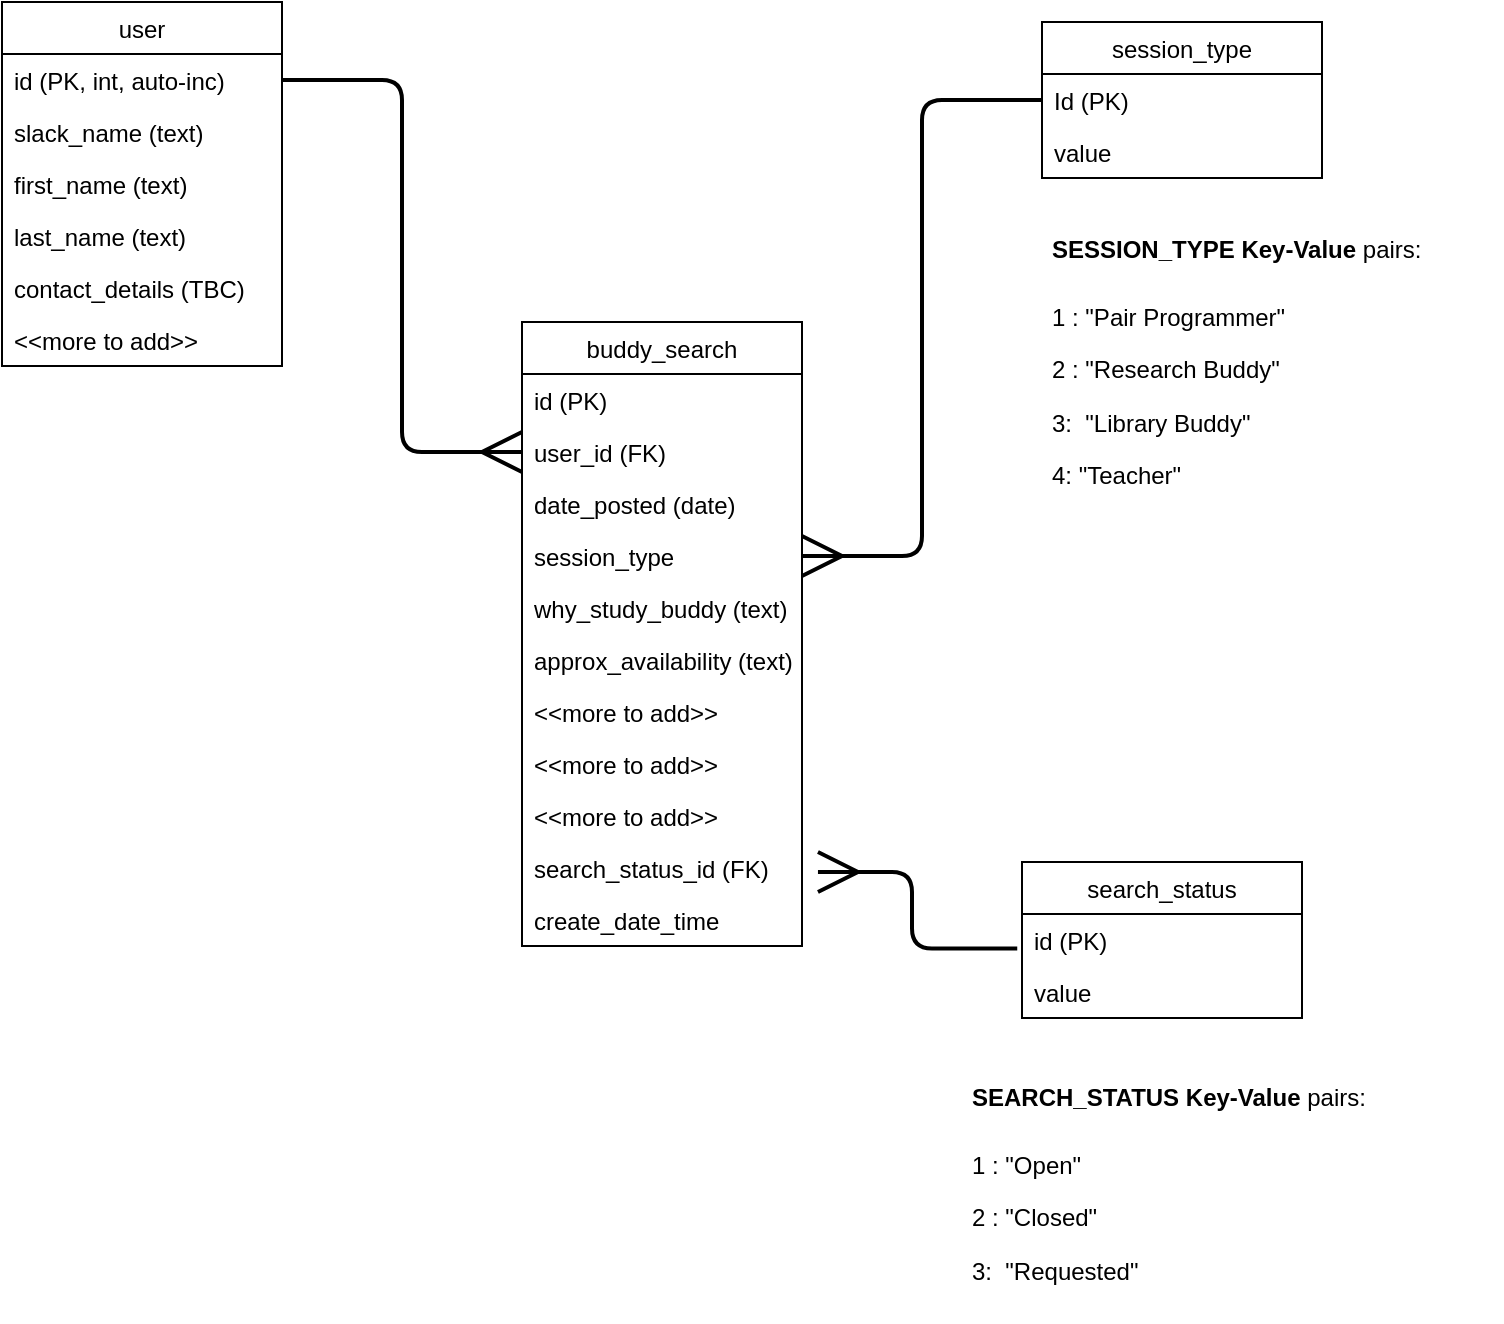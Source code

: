 <mxfile>
    <diagram id="Xs58Pvh6RjkQ11Z0AB3d" name="version 2">
        <mxGraphModel dx="720" dy="677" grid="1" gridSize="10" guides="1" tooltips="1" connect="1" arrows="1" fold="1" page="1" pageScale="1" pageWidth="827" pageHeight="1169" math="0" shadow="0">
            <root>
                <mxCell id="cBsT70-VkCa48GskTVAl-0"/>
                <mxCell id="cBsT70-VkCa48GskTVAl-1" parent="cBsT70-VkCa48GskTVAl-0"/>
                <mxCell id="aaPiNDTLLXsjiJlTTiMd-0" value="buddy_search" style="swimlane;fontStyle=0;childLayout=stackLayout;horizontal=1;startSize=26;fillColor=none;horizontalStack=0;resizeParent=1;resizeParentMax=0;resizeLast=0;collapsible=1;marginBottom=0;" parent="cBsT70-VkCa48GskTVAl-1" vertex="1">
                    <mxGeometry x="300" y="200" width="140" height="312" as="geometry"/>
                </mxCell>
                <mxCell id="aaPiNDTLLXsjiJlTTiMd-1" value="id (PK)" style="text;strokeColor=none;fillColor=none;align=left;verticalAlign=top;spacingLeft=4;spacingRight=4;overflow=hidden;rotatable=0;points=[[0,0.5],[1,0.5]];portConstraint=eastwest;" parent="aaPiNDTLLXsjiJlTTiMd-0" vertex="1">
                    <mxGeometry y="26" width="140" height="26" as="geometry"/>
                </mxCell>
                <mxCell id="aaPiNDTLLXsjiJlTTiMd-2" value="user_id (FK)" style="text;strokeColor=none;fillColor=none;align=left;verticalAlign=top;spacingLeft=4;spacingRight=4;overflow=hidden;rotatable=0;points=[[0,0.5],[1,0.5]];portConstraint=eastwest;" parent="aaPiNDTLLXsjiJlTTiMd-0" vertex="1">
                    <mxGeometry y="52" width="140" height="26" as="geometry"/>
                </mxCell>
                <mxCell id="aaPiNDTLLXsjiJlTTiMd-3" value="date_posted (date)" style="text;strokeColor=none;fillColor=none;align=left;verticalAlign=top;spacingLeft=4;spacingRight=4;overflow=hidden;rotatable=0;points=[[0,0.5],[1,0.5]];portConstraint=eastwest;" parent="aaPiNDTLLXsjiJlTTiMd-0" vertex="1">
                    <mxGeometry y="78" width="140" height="26" as="geometry"/>
                </mxCell>
                <mxCell id="aaPiNDTLLXsjiJlTTiMd-4" value="session_type" style="text;strokeColor=none;fillColor=none;align=left;verticalAlign=top;spacingLeft=4;spacingRight=4;overflow=hidden;rotatable=0;points=[[0,0.5],[1,0.5]];portConstraint=eastwest;" parent="aaPiNDTLLXsjiJlTTiMd-0" vertex="1">
                    <mxGeometry y="104" width="140" height="26" as="geometry"/>
                </mxCell>
                <mxCell id="aaPiNDTLLXsjiJlTTiMd-5" value="why_study_buddy (text)" style="text;strokeColor=none;fillColor=none;align=left;verticalAlign=top;spacingLeft=4;spacingRight=4;overflow=hidden;rotatable=0;points=[[0,0.5],[1,0.5]];portConstraint=eastwest;" parent="aaPiNDTLLXsjiJlTTiMd-0" vertex="1">
                    <mxGeometry y="130" width="140" height="26" as="geometry"/>
                </mxCell>
                <mxCell id="aaPiNDTLLXsjiJlTTiMd-7" value="approx_availability (text)" style="text;strokeColor=none;fillColor=none;align=left;verticalAlign=top;spacingLeft=4;spacingRight=4;overflow=hidden;rotatable=0;points=[[0,0.5],[1,0.5]];portConstraint=eastwest;" parent="aaPiNDTLLXsjiJlTTiMd-0" vertex="1">
                    <mxGeometry y="156" width="140" height="26" as="geometry"/>
                </mxCell>
                <mxCell id="aaPiNDTLLXsjiJlTTiMd-41" value="&lt;&lt;more to add&gt;&gt;" style="text;strokeColor=none;fillColor=none;align=left;verticalAlign=top;spacingLeft=4;spacingRight=4;overflow=hidden;rotatable=0;points=[[0,0.5],[1,0.5]];portConstraint=eastwest;" parent="aaPiNDTLLXsjiJlTTiMd-0" vertex="1">
                    <mxGeometry y="182" width="140" height="26" as="geometry"/>
                </mxCell>
                <mxCell id="aaPiNDTLLXsjiJlTTiMd-43" value="&lt;&lt;more to add&gt;&gt;" style="text;strokeColor=none;fillColor=none;align=left;verticalAlign=top;spacingLeft=4;spacingRight=4;overflow=hidden;rotatable=0;points=[[0,0.5],[1,0.5]];portConstraint=eastwest;" parent="aaPiNDTLLXsjiJlTTiMd-0" vertex="1">
                    <mxGeometry y="208" width="140" height="26" as="geometry"/>
                </mxCell>
                <mxCell id="aaPiNDTLLXsjiJlTTiMd-42" value="&lt;&lt;more to add&gt;&gt;" style="text;strokeColor=none;fillColor=none;align=left;verticalAlign=top;spacingLeft=4;spacingRight=4;overflow=hidden;rotatable=0;points=[[0,0.5],[1,0.5]];portConstraint=eastwest;" parent="aaPiNDTLLXsjiJlTTiMd-0" vertex="1">
                    <mxGeometry y="234" width="140" height="26" as="geometry"/>
                </mxCell>
                <mxCell id="aaPiNDTLLXsjiJlTTiMd-14" value="search_status_id (FK)" style="text;strokeColor=none;fillColor=none;align=left;verticalAlign=top;spacingLeft=4;spacingRight=4;overflow=hidden;rotatable=0;points=[[0,0.5],[1,0.5]];portConstraint=eastwest;" parent="aaPiNDTLLXsjiJlTTiMd-0" vertex="1">
                    <mxGeometry y="260" width="140" height="26" as="geometry"/>
                </mxCell>
                <mxCell id="aaPiNDTLLXsjiJlTTiMd-15" value="create_date_time&#10;" style="text;strokeColor=none;fillColor=none;align=left;verticalAlign=top;spacingLeft=4;spacingRight=4;overflow=hidden;rotatable=0;points=[[0,0.5],[1,0.5]];portConstraint=eastwest;" parent="aaPiNDTLLXsjiJlTTiMd-0" vertex="1">
                    <mxGeometry y="286" width="140" height="26" as="geometry"/>
                </mxCell>
                <mxCell id="aaPiNDTLLXsjiJlTTiMd-17" style="edgeStyle=orthogonalEdgeStyle;html=1;entryX=0;entryY=0.5;entryDx=0;entryDy=0;endArrow=ERmany;endFill=0;strokeWidth=2;endSize=17;startSize=0;jumpSize=0;exitX=1;exitY=0.5;exitDx=0;exitDy=0;" parent="cBsT70-VkCa48GskTVAl-1" source="aaPiNDTLLXsjiJlTTiMd-19" target="aaPiNDTLLXsjiJlTTiMd-2" edge="1">
                    <mxGeometry relative="1" as="geometry"/>
                </mxCell>
                <mxCell id="aaPiNDTLLXsjiJlTTiMd-18" value="user" style="swimlane;fontStyle=0;childLayout=stackLayout;horizontal=1;startSize=26;fillColor=none;horizontalStack=0;resizeParent=1;resizeParentMax=0;resizeLast=0;collapsible=1;marginBottom=0;" parent="cBsT70-VkCa48GskTVAl-1" vertex="1">
                    <mxGeometry x="40" y="40" width="140" height="182" as="geometry"/>
                </mxCell>
                <mxCell id="aaPiNDTLLXsjiJlTTiMd-19" value="id (PK, int, auto-inc)" style="text;strokeColor=none;fillColor=none;align=left;verticalAlign=top;spacingLeft=4;spacingRight=4;overflow=hidden;rotatable=0;points=[[0,0.5],[1,0.5]];portConstraint=eastwest;" parent="aaPiNDTLLXsjiJlTTiMd-18" vertex="1">
                    <mxGeometry y="26" width="140" height="26" as="geometry"/>
                </mxCell>
                <mxCell id="aaPiNDTLLXsjiJlTTiMd-32" value="slack_name (text)" style="text;strokeColor=none;fillColor=none;align=left;verticalAlign=top;spacingLeft=4;spacingRight=4;overflow=hidden;rotatable=0;points=[[0,0.5],[1,0.5]];portConstraint=eastwest;" parent="aaPiNDTLLXsjiJlTTiMd-18" vertex="1">
                    <mxGeometry y="52" width="140" height="26" as="geometry"/>
                </mxCell>
                <mxCell id="aaPiNDTLLXsjiJlTTiMd-21" value="first_name (text)" style="text;strokeColor=none;fillColor=none;align=left;verticalAlign=top;spacingLeft=4;spacingRight=4;overflow=hidden;rotatable=0;points=[[0,0.5],[1,0.5]];portConstraint=eastwest;" parent="aaPiNDTLLXsjiJlTTiMd-18" vertex="1">
                    <mxGeometry y="78" width="140" height="26" as="geometry"/>
                </mxCell>
                <mxCell id="aaPiNDTLLXsjiJlTTiMd-22" value="last_name (text)" style="text;strokeColor=none;fillColor=none;align=left;verticalAlign=top;spacingLeft=4;spacingRight=4;overflow=hidden;rotatable=0;points=[[0,0.5],[1,0.5]];portConstraint=eastwest;" parent="aaPiNDTLLXsjiJlTTiMd-18" vertex="1">
                    <mxGeometry y="104" width="140" height="26" as="geometry"/>
                </mxCell>
                <mxCell id="aaPiNDTLLXsjiJlTTiMd-23" value="contact_details (TBC)" style="text;strokeColor=none;fillColor=none;align=left;verticalAlign=top;spacingLeft=4;spacingRight=4;overflow=hidden;rotatable=0;points=[[0,0.5],[1,0.5]];portConstraint=eastwest;" parent="aaPiNDTLLXsjiJlTTiMd-18" vertex="1">
                    <mxGeometry y="130" width="140" height="26" as="geometry"/>
                </mxCell>
                <mxCell id="aaPiNDTLLXsjiJlTTiMd-40" value="&lt;&lt;more to add&gt;&gt;" style="text;strokeColor=none;fillColor=none;align=left;verticalAlign=top;spacingLeft=4;spacingRight=4;overflow=hidden;rotatable=0;points=[[0,0.5],[1,0.5]];portConstraint=eastwest;" parent="aaPiNDTLLXsjiJlTTiMd-18" vertex="1">
                    <mxGeometry y="156" width="140" height="26" as="geometry"/>
                </mxCell>
                <mxCell id="aaPiNDTLLXsjiJlTTiMd-24" value="search_status" style="swimlane;fontStyle=0;childLayout=stackLayout;horizontal=1;startSize=26;fillColor=none;horizontalStack=0;resizeParent=1;resizeParentMax=0;resizeLast=0;collapsible=1;marginBottom=0;" parent="cBsT70-VkCa48GskTVAl-1" vertex="1">
                    <mxGeometry x="550" y="470" width="140" height="78" as="geometry">
                        <mxRectangle x="580" y="200" width="140" height="26" as="alternateBounds"/>
                    </mxGeometry>
                </mxCell>
                <mxCell id="aaPiNDTLLXsjiJlTTiMd-25" value="id (PK)" style="text;strokeColor=none;fillColor=none;align=left;verticalAlign=top;spacingLeft=4;spacingRight=4;overflow=hidden;rotatable=0;points=[[0,0.5],[1,0.5]];portConstraint=eastwest;" parent="aaPiNDTLLXsjiJlTTiMd-24" vertex="1">
                    <mxGeometry y="26" width="140" height="26" as="geometry"/>
                </mxCell>
                <mxCell id="aaPiNDTLLXsjiJlTTiMd-26" value="value" style="text;strokeColor=none;fillColor=none;align=left;verticalAlign=top;spacingLeft=4;spacingRight=4;overflow=hidden;rotatable=0;points=[[0,0.5],[1,0.5]];portConstraint=eastwest;" parent="aaPiNDTLLXsjiJlTTiMd-24" vertex="1">
                    <mxGeometry y="52" width="140" height="26" as="geometry"/>
                </mxCell>
                <mxCell id="aaPiNDTLLXsjiJlTTiMd-31" style="edgeStyle=orthogonalEdgeStyle;html=1;endArrow=ERmany;endFill=0;strokeWidth=2;endSize=17;startSize=0;jumpSize=0;entryX=1.057;entryY=0.577;entryDx=0;entryDy=0;entryPerimeter=0;exitX=-0.017;exitY=0.662;exitDx=0;exitDy=0;exitPerimeter=0;" parent="cBsT70-VkCa48GskTVAl-1" source="aaPiNDTLLXsjiJlTTiMd-25" target="aaPiNDTLLXsjiJlTTiMd-14" edge="1">
                    <mxGeometry relative="1" as="geometry">
                        <mxPoint x="580" y="199.0" as="sourcePoint"/>
                        <mxPoint x="530" y="330" as="targetPoint"/>
                    </mxGeometry>
                </mxCell>
                <mxCell id="aaPiNDTLLXsjiJlTTiMd-33" value="session_type" style="swimlane;fontStyle=0;childLayout=stackLayout;horizontal=1;startSize=26;fillColor=none;horizontalStack=0;resizeParent=1;resizeParentMax=0;resizeLast=0;collapsible=1;marginBottom=0;" parent="cBsT70-VkCa48GskTVAl-1" vertex="1">
                    <mxGeometry x="560" y="50" width="140" height="78" as="geometry">
                        <mxRectangle x="580" y="200" width="140" height="26" as="alternateBounds"/>
                    </mxGeometry>
                </mxCell>
                <mxCell id="aaPiNDTLLXsjiJlTTiMd-34" value="Id (PK)" style="text;strokeColor=none;fillColor=none;align=left;verticalAlign=top;spacingLeft=4;spacingRight=4;overflow=hidden;rotatable=0;points=[[0,0.5],[1,0.5]];portConstraint=eastwest;" parent="aaPiNDTLLXsjiJlTTiMd-33" vertex="1">
                    <mxGeometry y="26" width="140" height="26" as="geometry"/>
                </mxCell>
                <mxCell id="aaPiNDTLLXsjiJlTTiMd-35" value="value" style="text;strokeColor=none;fillColor=none;align=left;verticalAlign=top;spacingLeft=4;spacingRight=4;overflow=hidden;rotatable=0;points=[[0,0.5],[1,0.5]];portConstraint=eastwest;" parent="aaPiNDTLLXsjiJlTTiMd-33" vertex="1">
                    <mxGeometry y="52" width="140" height="26" as="geometry"/>
                </mxCell>
                <mxCell id="aaPiNDTLLXsjiJlTTiMd-36" style="edgeStyle=orthogonalEdgeStyle;html=1;endArrow=ERmany;endFill=0;strokeWidth=2;endSize=17;startSize=0;jumpSize=0;" parent="cBsT70-VkCa48GskTVAl-1" source="aaPiNDTLLXsjiJlTTiMd-34" target="aaPiNDTLLXsjiJlTTiMd-4" edge="1">
                    <mxGeometry relative="1" as="geometry">
                        <mxPoint x="557.62" y="523.212" as="sourcePoint"/>
                        <mxPoint x="457.98" y="589.002" as="targetPoint"/>
                    </mxGeometry>
                </mxCell>
                <mxCell id="aaPiNDTLLXsjiJlTTiMd-37" value="&lt;h1&gt;&lt;span style=&quot;font-size: 12px&quot;&gt;SEARCH_STATUS Key-Value &lt;/span&gt;&lt;span style=&quot;font-size: 12px ; font-weight: normal&quot;&gt;pairs:&lt;/span&gt;&lt;br&gt;&lt;/h1&gt;&lt;p&gt;1 : &quot;Open&quot;&lt;/p&gt;&lt;p&gt;&lt;span&gt;2 : &quot;Closed&quot;&lt;/span&gt;&lt;br&gt;&lt;/p&gt;&lt;p&gt;&lt;span&gt;3:&amp;nbsp; &quot;Requested&quot;&lt;/span&gt;&lt;/p&gt;&lt;p&gt;&lt;br&gt;&lt;/p&gt;" style="text;html=1;strokeColor=none;fillColor=none;spacing=5;spacingTop=-20;whiteSpace=wrap;overflow=hidden;rounded=0;" parent="cBsT70-VkCa48GskTVAl-1" vertex="1">
                    <mxGeometry x="520" y="564" width="230" height="136" as="geometry"/>
                </mxCell>
                <mxCell id="aaPiNDTLLXsjiJlTTiMd-39" value="&lt;h1&gt;&lt;span style=&quot;font-size: 12px&quot;&gt;SESSION_TYPE Key-Value &lt;/span&gt;&lt;span style=&quot;font-size: 12px ; font-weight: normal&quot;&gt;pairs:&lt;/span&gt;&lt;br&gt;&lt;/h1&gt;&lt;p&gt;1 : &quot;Pair Programmer&quot;&lt;/p&gt;&lt;p&gt;&lt;span&gt;2 : &quot;Research Buddy&quot;&lt;/span&gt;&lt;br&gt;&lt;/p&gt;&lt;p&gt;&lt;span&gt;3:&amp;nbsp; &quot;Library Buddy&quot;&lt;/span&gt;&lt;/p&gt;&lt;p&gt;&lt;span&gt;4: &quot;Teacher&quot;&lt;/span&gt;&lt;/p&gt;&lt;p&gt;&lt;span&gt;&lt;br&gt;&lt;/span&gt;&lt;/p&gt;&lt;p&gt;&lt;br&gt;&lt;/p&gt;" style="text;html=1;strokeColor=none;fillColor=none;spacing=5;spacingTop=-20;whiteSpace=wrap;overflow=hidden;rounded=0;" parent="cBsT70-VkCa48GskTVAl-1" vertex="1">
                    <mxGeometry x="560" y="140" width="230" height="160" as="geometry"/>
                </mxCell>
            </root>
        </mxGraphModel>
    </diagram>
    <diagram id="cqLHMZWTnmzr4AoI-8nm" name="version 1">
        <mxGraphModel dx="1423" dy="747" grid="1" gridSize="10" guides="1" tooltips="1" connect="1" arrows="1" fold="1" page="1" pageScale="1" pageWidth="827" pageHeight="1169" math="0" shadow="0">
            <root>
                <mxCell id="0"/>
                <mxCell id="1" parent="0"/>
                <mxCell id="2" value="BUDDY_REQUEST" style="swimlane;fontStyle=0;childLayout=stackLayout;horizontal=1;startSize=26;fillColor=none;horizontalStack=0;resizeParent=1;resizeParentMax=0;resizeLast=0;collapsible=1;marginBottom=0;" vertex="1" parent="1">
                    <mxGeometry x="360" y="290" width="140" height="442" as="geometry"/>
                </mxCell>
                <mxCell id="3" value="ID (PK)" style="text;strokeColor=none;fillColor=none;align=left;verticalAlign=top;spacingLeft=4;spacingRight=4;overflow=hidden;rotatable=0;points=[[0,0.5],[1,0.5]];portConstraint=eastwest;" vertex="1" parent="2">
                    <mxGeometry y="26" width="140" height="26" as="geometry"/>
                </mxCell>
                <mxCell id="4" value="USER_ID (FK)" style="text;strokeColor=none;fillColor=none;align=left;verticalAlign=top;spacingLeft=4;spacingRight=4;overflow=hidden;rotatable=0;points=[[0,0.5],[1,0.5]];portConstraint=eastwest;" vertex="1" parent="2">
                    <mxGeometry y="52" width="140" height="26" as="geometry"/>
                </mxCell>
                <mxCell id="5" value="DATE_POSTED" style="text;strokeColor=none;fillColor=none;align=left;verticalAlign=top;spacingLeft=4;spacingRight=4;overflow=hidden;rotatable=0;points=[[0,0.5],[1,0.5]];portConstraint=eastwest;" vertex="1" parent="2">
                    <mxGeometry y="78" width="140" height="26" as="geometry"/>
                </mxCell>
                <mxCell id="6" value="add field" style="text;strokeColor=none;fillColor=none;align=left;verticalAlign=top;spacingLeft=4;spacingRight=4;overflow=hidden;rotatable=0;points=[[0,0.5],[1,0.5]];portConstraint=eastwest;" vertex="1" parent="2">
                    <mxGeometry y="104" width="140" height="26" as="geometry"/>
                </mxCell>
                <mxCell id="7" value="add field" style="text;strokeColor=none;fillColor=none;align=left;verticalAlign=top;spacingLeft=4;spacingRight=4;overflow=hidden;rotatable=0;points=[[0,0.5],[1,0.5]];portConstraint=eastwest;" vertex="1" parent="2">
                    <mxGeometry y="130" width="140" height="26" as="geometry"/>
                </mxCell>
                <mxCell id="8" value="add field" style="text;strokeColor=none;fillColor=none;align=left;verticalAlign=top;spacingLeft=4;spacingRight=4;overflow=hidden;rotatable=0;points=[[0,0.5],[1,0.5]];portConstraint=eastwest;" vertex="1" parent="2">
                    <mxGeometry y="156" width="140" height="26" as="geometry"/>
                </mxCell>
                <mxCell id="9" value="add field" style="text;strokeColor=none;fillColor=none;align=left;verticalAlign=top;spacingLeft=4;spacingRight=4;overflow=hidden;rotatable=0;points=[[0,0.5],[1,0.5]];portConstraint=eastwest;" vertex="1" parent="2">
                    <mxGeometry y="182" width="140" height="26" as="geometry"/>
                </mxCell>
                <mxCell id="10" value="add field" style="text;strokeColor=none;fillColor=none;align=left;verticalAlign=top;spacingLeft=4;spacingRight=4;overflow=hidden;rotatable=0;points=[[0,0.5],[1,0.5]];portConstraint=eastwest;" vertex="1" parent="2">
                    <mxGeometry y="208" width="140" height="26" as="geometry"/>
                </mxCell>
                <mxCell id="11" value="add field" style="text;strokeColor=none;fillColor=none;align=left;verticalAlign=top;spacingLeft=4;spacingRight=4;overflow=hidden;rotatable=0;points=[[0,0.5],[1,0.5]];portConstraint=eastwest;" vertex="1" parent="2">
                    <mxGeometry y="234" width="140" height="26" as="geometry"/>
                </mxCell>
                <mxCell id="12" value="add field" style="text;strokeColor=none;fillColor=none;align=left;verticalAlign=top;spacingLeft=4;spacingRight=4;overflow=hidden;rotatable=0;points=[[0,0.5],[1,0.5]];portConstraint=eastwest;" vertex="1" parent="2">
                    <mxGeometry y="260" width="140" height="26" as="geometry"/>
                </mxCell>
                <mxCell id="13" value="add field" style="text;strokeColor=none;fillColor=none;align=left;verticalAlign=top;spacingLeft=4;spacingRight=4;overflow=hidden;rotatable=0;points=[[0,0.5],[1,0.5]];portConstraint=eastwest;" vertex="1" parent="2">
                    <mxGeometry y="286" width="140" height="26" as="geometry"/>
                </mxCell>
                <mxCell id="14" value="add field" style="text;strokeColor=none;fillColor=none;align=left;verticalAlign=top;spacingLeft=4;spacingRight=4;overflow=hidden;rotatable=0;points=[[0,0.5],[1,0.5]];portConstraint=eastwest;" vertex="1" parent="2">
                    <mxGeometry y="312" width="140" height="26" as="geometry"/>
                </mxCell>
                <mxCell id="15" value="add field" style="text;strokeColor=none;fillColor=none;align=left;verticalAlign=top;spacingLeft=4;spacingRight=4;overflow=hidden;rotatable=0;points=[[0,0.5],[1,0.5]];portConstraint=eastwest;" vertex="1" parent="2">
                    <mxGeometry y="338" width="140" height="26" as="geometry"/>
                </mxCell>
                <mxCell id="16" value="request_status_id (FK)" style="text;strokeColor=none;fillColor=none;align=left;verticalAlign=top;spacingLeft=4;spacingRight=4;overflow=hidden;rotatable=0;points=[[0,0.5],[1,0.5]];portConstraint=eastwest;" vertex="1" parent="2">
                    <mxGeometry y="364" width="140" height="26" as="geometry"/>
                </mxCell>
                <mxCell id="17" value="create_date_time&#10;" style="text;strokeColor=none;fillColor=none;align=left;verticalAlign=top;spacingLeft=4;spacingRight=4;overflow=hidden;rotatable=0;points=[[0,0.5],[1,0.5]];portConstraint=eastwest;" vertex="1" parent="2">
                    <mxGeometry y="390" width="140" height="26" as="geometry"/>
                </mxCell>
                <mxCell id="18" value="createdatetime" style="text;strokeColor=none;fillColor=none;align=left;verticalAlign=top;spacingLeft=4;spacingRight=4;overflow=hidden;rotatable=0;points=[[0,0.5],[1,0.5]];portConstraint=eastwest;" vertex="1" parent="2">
                    <mxGeometry y="416" width="140" height="26" as="geometry"/>
                </mxCell>
                <mxCell id="19" style="edgeStyle=orthogonalEdgeStyle;html=1;entryX=0;entryY=0.5;entryDx=0;entryDy=0;endArrow=ERmany;endFill=0;strokeWidth=2;endSize=17;startSize=0;jumpSize=0;exitX=1;exitY=0.5;exitDx=0;exitDy=0;" edge="1" parent="1" source="21" target="4">
                    <mxGeometry relative="1" as="geometry"/>
                </mxCell>
                <mxCell id="20" value="USER" style="swimlane;fontStyle=0;childLayout=stackLayout;horizontal=1;startSize=26;fillColor=none;horizontalStack=0;resizeParent=1;resizeParentMax=0;resizeLast=0;collapsible=1;marginBottom=0;" vertex="1" parent="1">
                    <mxGeometry x="100" y="110" width="140" height="156" as="geometry"/>
                </mxCell>
                <mxCell id="21" value="ID (PK, int, auto-inc)" style="text;strokeColor=none;fillColor=none;align=left;verticalAlign=top;spacingLeft=4;spacingRight=4;overflow=hidden;rotatable=0;points=[[0,0.5],[1,0.5]];portConstraint=eastwest;" vertex="1" parent="20">
                    <mxGeometry y="26" width="140" height="26" as="geometry"/>
                </mxCell>
                <mxCell id="22" value="USER_NAME (text)" style="text;strokeColor=none;fillColor=none;align=left;verticalAlign=top;spacingLeft=4;spacingRight=4;overflow=hidden;rotatable=0;points=[[0,0.5],[1,0.5]];portConstraint=eastwest;" vertex="1" parent="20">
                    <mxGeometry y="52" width="140" height="26" as="geometry"/>
                </mxCell>
                <mxCell id="23" value="FIRST_NAME" style="text;strokeColor=none;fillColor=none;align=left;verticalAlign=top;spacingLeft=4;spacingRight=4;overflow=hidden;rotatable=0;points=[[0,0.5],[1,0.5]];portConstraint=eastwest;" vertex="1" parent="20">
                    <mxGeometry y="78" width="140" height="26" as="geometry"/>
                </mxCell>
                <mxCell id="24" value="LAST_NAME" style="text;strokeColor=none;fillColor=none;align=left;verticalAlign=top;spacingLeft=4;spacingRight=4;overflow=hidden;rotatable=0;points=[[0,0.5],[1,0.5]];portConstraint=eastwest;" vertex="1" parent="20">
                    <mxGeometry y="104" width="140" height="26" as="geometry"/>
                </mxCell>
                <mxCell id="25" value="CONTACT_DETAILS" style="text;strokeColor=none;fillColor=none;align=left;verticalAlign=top;spacingLeft=4;spacingRight=4;overflow=hidden;rotatable=0;points=[[0,0.5],[1,0.5]];portConstraint=eastwest;" vertex="1" parent="20">
                    <mxGeometry y="130" width="140" height="26" as="geometry"/>
                </mxCell>
                <mxCell id="26" value="REQUEST_STATUS" style="swimlane;fontStyle=0;childLayout=stackLayout;horizontal=1;startSize=26;fillColor=none;horizontalStack=0;resizeParent=1;resizeParentMax=0;resizeLast=0;collapsible=1;marginBottom=0;" vertex="1" parent="1">
                    <mxGeometry x="620" y="680" width="140" height="78" as="geometry">
                        <mxRectangle x="580" y="200" width="140" height="26" as="alternateBounds"/>
                    </mxGeometry>
                </mxCell>
                <mxCell id="27" value="ID (PK)" style="text;strokeColor=none;fillColor=none;align=left;verticalAlign=top;spacingLeft=4;spacingRight=4;overflow=hidden;rotatable=0;points=[[0,0.5],[1,0.5]];portConstraint=eastwest;" vertex="1" parent="26">
                    <mxGeometry y="26" width="140" height="26" as="geometry"/>
                </mxCell>
                <mxCell id="28" value="VALUE (i.e. OPen, Closed)" style="text;strokeColor=none;fillColor=none;align=left;verticalAlign=top;spacingLeft=4;spacingRight=4;overflow=hidden;rotatable=0;points=[[0,0.5],[1,0.5]];portConstraint=eastwest;" vertex="1" parent="26">
                    <mxGeometry y="52" width="140" height="26" as="geometry"/>
                </mxCell>
                <mxCell id="29" value="ANY OTHER DROPDOWNS" style="swimlane;fontStyle=0;childLayout=stackLayout;horizontal=1;startSize=26;fillColor=none;horizontalStack=0;resizeParent=1;resizeParentMax=0;resizeLast=0;collapsible=1;marginBottom=0;" vertex="1" parent="1">
                    <mxGeometry x="630" y="290" width="140" height="104" as="geometry">
                        <mxRectangle x="580" y="200" width="140" height="26" as="alternateBounds"/>
                    </mxGeometry>
                </mxCell>
                <mxCell id="30" value="ID (PK)" style="text;strokeColor=none;fillColor=none;align=left;verticalAlign=top;spacingLeft=4;spacingRight=4;overflow=hidden;rotatable=0;points=[[0,0.5],[1,0.5]];portConstraint=eastwest;" vertex="1" parent="29">
                    <mxGeometry y="26" width="140" height="26" as="geometry"/>
                </mxCell>
                <mxCell id="31" value="COLUMN_X" style="text;strokeColor=none;fillColor=none;align=left;verticalAlign=top;spacingLeft=4;spacingRight=4;overflow=hidden;rotatable=0;points=[[0,0.5],[1,0.5]];portConstraint=eastwest;" vertex="1" parent="29">
                    <mxGeometry y="52" width="140" height="26" as="geometry"/>
                </mxCell>
                <mxCell id="32" value="COLUMN_X" style="text;strokeColor=none;fillColor=none;align=left;verticalAlign=top;spacingLeft=4;spacingRight=4;overflow=hidden;rotatable=0;points=[[0,0.5],[1,0.5]];portConstraint=eastwest;" vertex="1" parent="29">
                    <mxGeometry y="78" width="140" height="26" as="geometry"/>
                </mxCell>
                <mxCell id="33" style="edgeStyle=orthogonalEdgeStyle;html=1;endArrow=ERmany;endFill=0;strokeWidth=2;endSize=17;startSize=0;jumpSize=0;entryX=1.057;entryY=0.577;entryDx=0;entryDy=0;entryPerimeter=0;exitX=-0.017;exitY=0.662;exitDx=0;exitDy=0;exitPerimeter=0;" edge="1" parent="1" source="27" target="16">
                    <mxGeometry relative="1" as="geometry">
                        <mxPoint x="640" y="289.0" as="sourcePoint"/>
                        <mxPoint x="590" y="420" as="targetPoint"/>
                    </mxGeometry>
                </mxCell>
                <mxCell id="34" value="USER_NAME (text)" style="text;strokeColor=none;fillColor=none;align=left;verticalAlign=top;spacingLeft=4;spacingRight=4;overflow=hidden;rotatable=0;points=[[0,0.5],[1,0.5]];portConstraint=eastwest;" vertex="1" parent="1">
                    <mxGeometry x="110" y="172" width="140" height="26" as="geometry"/>
                </mxCell>
                <mxCell id="35" value="e.g. CONTACT_DETAILS could be the slack username?" style="text;strokeColor=none;fillColor=none;align=left;verticalAlign=top;spacingLeft=4;spacingRight=4;overflow=hidden;rotatable=0;points=[[0,0.5],[1,0.5]];portConstraint=eastwest;" vertex="1" parent="1">
                    <mxGeometry y="290" width="230" height="26" as="geometry"/>
                </mxCell>
            </root>
        </mxGraphModel>
    </diagram>
</mxfile>